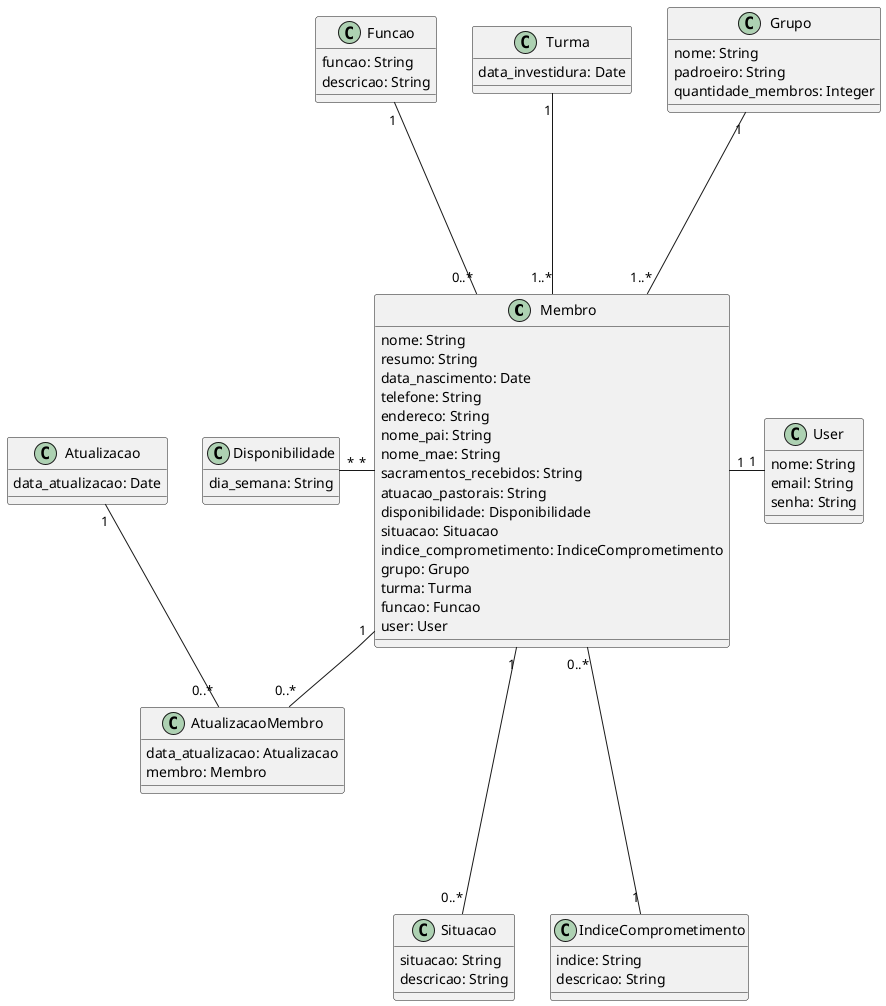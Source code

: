 @startuml
class Membro {
  nome: String
  resumo: String
  data_nascimento: Date
  telefone: String
  endereco: String
  nome_pai: String
  nome_mae: String
  sacramentos_recebidos: String
  atuacao_pastorais: String
  disponibilidade: Disponibilidade
  situacao: Situacao
  indice_comprometimento: IndiceComprometimento
  grupo: Grupo
  turma: Turma
  funcao: Funcao
  user: User
}

class Grupo {
  nome: String
  padroeiro: String
  quantidade_membros: Integer
}

class Turma {
  data_investidura: Date
}

class Funcao{
	funcao: String
	descricao: String
}

class Disponibilidade{
	dia_semana: String
}

class Situacao{
	situacao: String
	descricao: String
}

class IndiceComprometimento{
	indice: String
	descricao: String
}

class User {
	nome: String
	email: String
	senha: String
}	

class Atualizacao{
	data_atualizacao: Date
}

class AtualizacaoMembro{
	data_atualizacao: Atualizacao
	membro: Membro
}

Membro "1..*" --up-- "1" Grupo
Membro "1..*" --up-- "1" Turma
Membro "0..*" --up-- "1" Funcao
Membro "*"-left- "*" Disponibilidade
Membro "1" --down-- "0..*" Situacao
Membro "0..*" --down-- "1" IndiceComprometimento
Membro "1" -right- "1" User
Membro "1" -down- "0..*" AtualizacaoMembro
AtualizacaoMembro "0..*" -up- "1" Atualizacao

@enduml